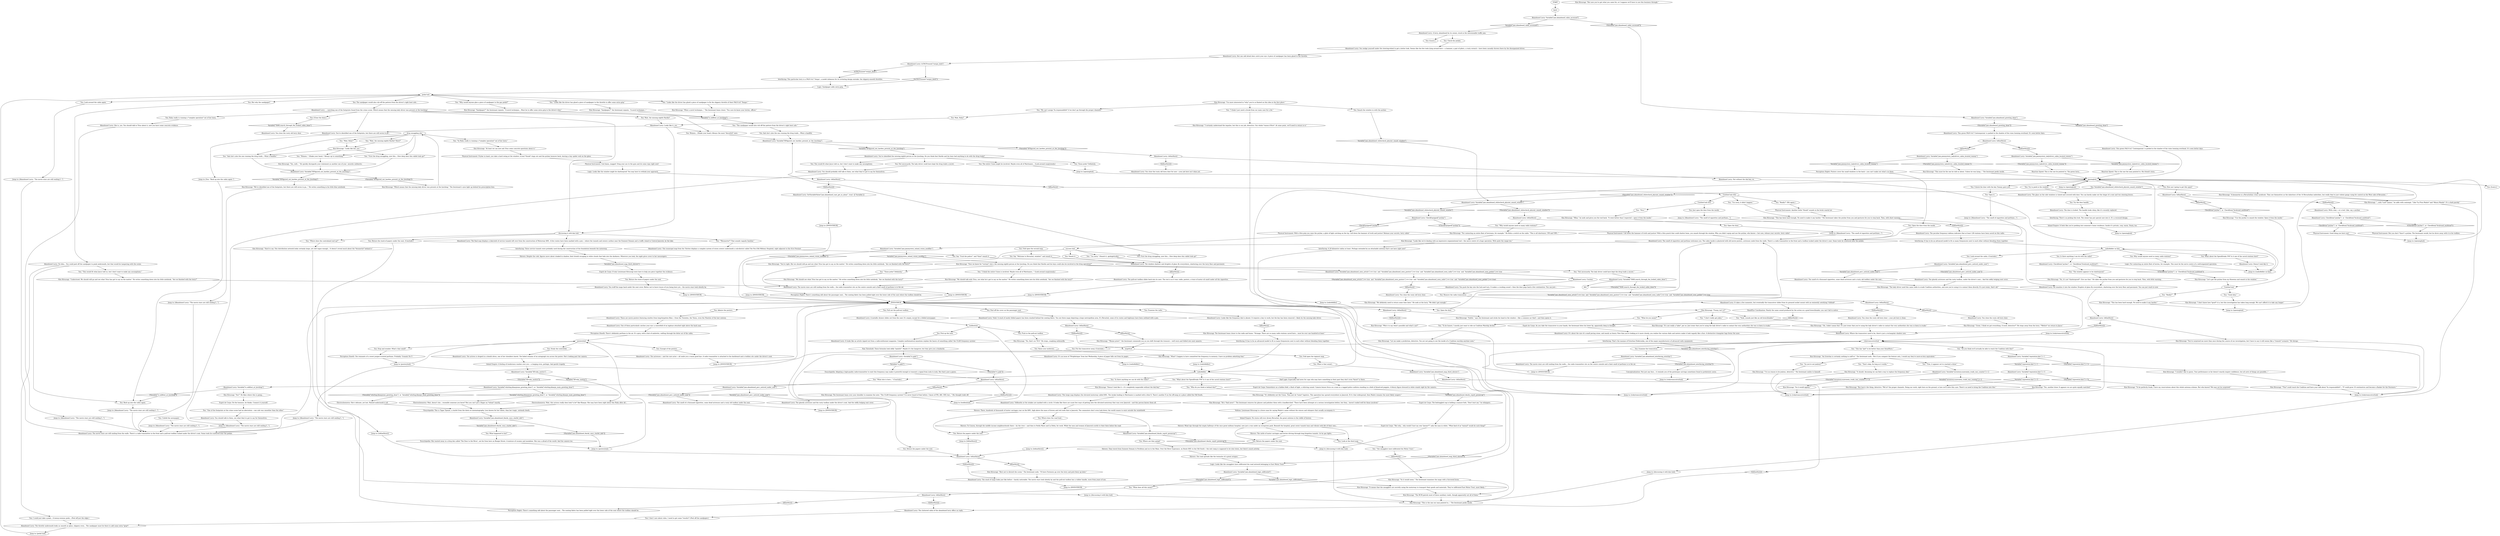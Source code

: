 # JAM / INSTIGATOR CABIN
# The Instigator is gone but you can still explore the cabin of her abandoned vehicle. This yields some MAJOR foreshadowing.
# ==================================================
digraph G {
	  0 [label="START"];
	  1 [label="input"];
	  2 [label="Esprit de Corps: Do the honours, he thinks. Connect it yourself."];
	  3 [label="Abandoned Lorry: The movie stars are still smiling from the walls... the radio transmitter sits on the centre console and a faint smell of perfume is in the air."];
	  4 [label="Kim Kitsuragi: \"No, it's not *shatterproof*. Give me that.\" He takes the prybar from you and gestures for you to step back. Then, with little warning..."];
	  5 [label="Abandoned Lorry: The ghostly actresses and the rusty toolbox under the driver's seat. And the oddly bulging seat cover."];
	  6 [label="Hand/Eye Coordination: Nearly the same sound produced by the action on a good breechloader, you can't fail to notice."];
	  7 [label="You: \"This has *got* to be better than your DynaWave.\""];
	  8 [label="You: Put the transceiver away. (Conclude.)"];
	  9 [label="Abandoned Lorry: Variable[\"reputation.kim\"] > 5"];
	  10 [label="Variable[\"reputation.kim\"] > 5", shape=diamond];
	  11 [label="!(Variable[\"reputation.kim\"] > 5)", shape=diamond];
	  12 [label="You: Return the papers under the seat."];
	  13 [label="You: Examine the radio."];
	  14 [label="Encyclopedia: She wasted away in a drug den called 'The Door to the River', not far from here on Boogie Street. A mixture of cocaine and morphine. She was a afraid of the world. And the camera too."];
	  15 [label="Abandoned Lorry: You wedge yourself under the steering-wheel to get a better look. Seems like the few tools lying around here -- a hammer, a pair of pliers, a rusty wrench -- have been casually thrown there by the disorganized driver."];
	  16 [label="Abandoned Lorry: These are movie posters featuring starlets from long-forgotten films -- from the Twenties, the Teens, even the Nineties of the last century."];
	  17 [label="You: Raise your eyebrows."];
	  18 [label="Kim Kitsuragi: \"What? I happen to have committed the frequency to memory. I have no problem admitting that.\""];
	  19 [label="Kim Kitsuragi: \"Sandpaper?\" the lieutenant repeats. \"A novel technique... Must be to offer some extra grip to the driver's foot.\""];
	  20 [label="You: \"Looks like the driver has glued a piece of sandpaper to the throttle to offer some extra grip.\""];
	  21 [label="Kim Kitsuragi: \"We definitely need to return some time later.\" He nods at the lorry. \"We didn't get enough.\""];
	  22 [label="Volition: Lieutenant Kitsuragi is a brave man for saying Madre's name without the winces and whispers that usually accompany it."];
	  23 [label="Kim Kitsuragi: \"...with *cool* names,\" he adds with contempt. \"Like *La Puta Madre* and *Ahura Mazda*. It's a dark parody.\""];
	  24 [label="Jump to: [discussing it with kim hub]"];
	  25 [label="Jump to: [INVESTIHUB]"];
	  26 [label="Abandoned Lorry: CheckItem(\"prybar\")  or  CheckItem(\"kvalsund_multitool\")"];
	  27 [label="CheckItem(\"prybar\")  or  CheckItem(\"kvalsund_multitool\")", shape=diamond];
	  28 [label="!(CheckItem(\"prybar\")  or  CheckItem(\"kvalsund_multitool\"))", shape=diamond];
	  29 [label="You: \"Fine, it appears we've reached a draw.\""];
	  30 [label="You: Wait, the missing eighth Hardie?"];
	  31 [label="You: Peel off the cover on the passenger seat."];
	  32 [label="Abandoned Lorry: She is, yes. You should talk to Titus about it, now you have some concrete evidence."];
	  33 [label="You: Unlock the door with the key Tommy gave you."];
	  34 [label="Kim Kitsuragi: \"Use the prybar to smash the window. Open it from the inside.\""];
	  35 [label="Abandoned Lorry: The actress is draped in a sheath dress, one of her shoulders bared. The faded remains of an autograph run across the poster. She's looking past the camera."];
	  36 [label="Abandoned Lorry: It looks like an article ripped out from a radio-enthusiast magazine. Complex mathematical equations explain the basics of something called 'the ULAN frequency system'."];
	  37 [label="Pain Threshold: These formulas look oddly *painful*. Maybe it's the hangover, but they give you a headache."];
	  38 [label="Kim Kitsuragi: The lieutenant leans over your shoulder to examine the note: \"The ULAN frequency system? I've never heard of that before. I know of FM, AM, UKV, but...\" His thought trails off."];
	  39 [label="Abandoned Lorry: Looks like the frequency dial is absent. It requires a key to work, but the key has been removed -- likely by the missing lady driver."];
	  40 [label="Kim Kitsuragi: \"Hard to say. This distribution network looks certainly large, yet still vague enough... It doesn't reveal much about the *besmertie* behind it.\""];
	  41 [label="Shivers: There, hundreds of thousands of motor carriages roar on the 8/81, high above the mass of brown and red roofs that is Jamrock. The commuters don't even look down; the world ceases to exist outside the windshield."];
	  42 [label="Abandoned Lorry: You should probably still talk to them, see what they've got to say for themselves."];
	  43 [label="You: \"Looks like the driver has glued a piece of sandpaper to fix the slippery throttle of their FALN A-Z 'Tempo'.\""];
	  44 [label="Jump to: [Abandoned Lorry: \"The movie stars are still smiling f...\"]"];
	  45 [label="You: The entire Union might be involved. Maybe even all of Martinaise... (Look around suspiciously.)"];
	  46 [label="Jump to: [Abandoned Lorry: \"The smell of cigarettes and perfume...\"]"];
	  47 [label="Abandoned Lorry: IsKimHere()"];
	  48 [label="IsKimHere()", shape=diamond];
	  49 [label="!(IsKimHere())", shape=diamond];
	  50 [label="Kim Kitsuragi: \"This has been hard enough. No need to make it any harder.\" The lieutenant takes the prybar from you and gestures for you to step back. Then, with short warning..."];
	  51 [label="Physical Instrument: Another futile *thunk* sounds in the brisk coastal air."];
	  52 [label="Kim Kitsuragi: \"Mhm,\" he nods and gives you the tool back. \"It went better than I expected -- open it from the inside.\""];
	  53 [label="Abandoned Lorry: The smell of a thousand cigarettes, some dead actresses and a rusty old toolbox under the seat..."];
	  54 [label="Abandoned Lorry: You close the rusty old lorry door."];
	  55 [label="Physical Instrument: Call down the hammer of truth and justice! With a firm punch that could shatter bone, you smash through the window. Why you didn't equip and use the prybar, who knows -- but now, release your secrets, lorry cabin!"];
	  56 [label="Jump to: [Abandoned Lorry: \"The movie stars are still smiling f...\"]"];
	  57 [label="Physical Instrument: With a firm grip you raise the prybar, a glint of light catching on the tip. Call down the hammer of truth and justice! Release your secrets, lorry cabin!"];
	  58 [label="Abandoned Lorry: A lorry, abandoned by its owner, stuck in the interminable traffic jam."];
	  59 [label="Logic: Looks like the window might be shatterproof. You may have to rethink your approach."];
	  60 [label="toolboxhub"];
	  61 [label="Kim Kitsuragi: \"Doesn't look like it -- it's completely inoperable without the dial key.\""];
	  62 [label="mapithub"];
	  63 [label="Abandoned Lorry: IsKimHere()"];
	  64 [label="IsKimHere()", shape=diamond];
	  65 [label="!(IsKimHere())", shape=diamond];
	  66 [label="You: \"First the drug smuggling, now this... How deep does this rabbit hole go?\""];
	  67 [label="Kim Kitsuragi: \"Yes, well...\" He quickly disregards your statement as another one of your  neurotic outbursts."];
	  68 [label="You: \"Those jerks? Definitely.\""];
	  69 [label="You: Open the door."];
	  70 [label="Reaction Speed: This is the one he pointed to. The green lorry..."];
	  71 [label="Abandoned Lorry: SetVariableValue(\"jam.abandoned_cant_get_in_alone\", true) --[[ Variable[ ]]"];
	  72 [label="You: \"I'm sorry, it didn't happen.\""];
	  73 [label="Abandoned Lorry: The smell of a thousand cigarettes, some dead actresses and a rusty old toolbox under the seat."];
	  74 [label="Kim Kitsuragi: \"To be perfectly frank, I have my reservations about this whole antenna scheme. But who knows? We may yet be surprised.\""];
	  75 [label="You: \"Not necessarily. The lady driver could have kept the drug trade a secret.\""];
	  76 [label="Jump to: [INVESTIHUB]"];
	  77 [label="You: How am I going to get this open?"];
	  78 [label="radiofiddler"];
	  79 [label="Shivers: Wind rips through the empty hallways of the once great military hospital, now just a ruin under an overgrown park. Beneath the hospital, great sewer tunnels hum and vibrate with life of their own..."];
	  80 [label="Shivers: Despite the cold, figures move about cloaked in shadow, their breath escaping in white clouds that fade into the darkness. Wherever you look, the night gives cover to her messengers."];
	  81 [label="Abandoned Lorry: Variable[\"jam.abandoned_whitecheck_physint_smash_window\"]"];
	  82 [label="Variable[\"jam.abandoned_whitecheck_physint_smash_window\"]", shape=diamond];
	  83 [label="!(Variable[\"jam.abandoned_whitecheck_physint_smash_window\"])", shape=diamond];
	  84 [label="Physical Instrument: God damn, maggot! Drag your ass to the gym and do some reps right now!"];
	  85 [label="You: But why the sandpaper?"];
	  86 [label="pedal hub"];
	  87 [label="Kim Kitsuragi: \"What a novel technique...\" The lieutenant leans closer. \"You sure do know your lorries, officer.\""];
	  88 [label="Jump to: [Abandoned Lorry: \"The movie stars are still smiling f...\"]"];
	  89 [label="Kim Kitsuragi: \"We should talk with Titus, see what he's got to say on the matter.\" He writes something down into his little notebook. \"Are we finished with the lorry?\""];
	  90 [label="You: Not necessarily. The lady driver could have kept the drug trade a secret."];
	  91 [label="You: This would fit what Joyce told us, but I don't want to make any assumptions."];
	  92 [label="Abandoned Lorry: The peculiar frequency tableau indicates that at least 128 stations have been saved on this radio."];
	  93 [label="You: Look around the cabin. (Conclude.)"];
	  94 [label="Abandoned Lorry: Variable[\"jam.jammystery_ladydriver_cabin_located_tommy\"]"];
	  95 [label="Variable[\"jam.jammystery_ladydriver_cabin_located_tommy\"]", shape=diamond];
	  96 [label="!(Variable[\"jam.jammystery_ladydriver_cabin_located_tommy\"])", shape=diamond];
	  97 [label="Abandoned Lorry: It takes a few moments, but eventually the transceiver slides from its greased socket mount with an eminently satisfying *chhhnk*."];
	  98 [label="Jump to: [rubytransceiverhub]"];
	  99 [label="Abandoned Lorry: Where the transceiver used to be, there's just a rectangular shadow now."];
	  100 [label="Interfacing: That's the marque of Esterhaz Elektronika, one of the major manufacturers of advanced radio equipment."];
	  101 [label="Abandoned Lorry: You close the rusty old lorry door."];
	  102 [label="Jump to: [openinghub]"];
	  103 [label="Abandoned Lorry: The glass on the side windows is tinted and covered with dust. You can barely make out the shape of a seat and two steering levers."];
	  104 [label="Abandoned Lorry: The smell of cigarettes and perfume welcomes you. The cabin inside is plastered with old movie posters, actresses smile from the walls. There's a radio transmitter in the front and a toolbox tucked under the driver's seat. Some tools lie scattered near the pedals."];
	  105 [label="Perception (Smell): The remnants of a sweet juniper-scented perfume. Probably 'Granate No 5'."];
	  106 [label="Jump to: [INVESTIHUB]"];
	  107 [label="Abandoned Lorry: Variable[\"XP.ruby_motive\"]"];
	  108 [label="Variable[\"XP.ruby_motive\"]", shape=diamond];
	  109 [label="!(Variable[\"XP.ruby_motive\"])", shape=diamond];
	  110 [label="Kim Kitsuragi: \"This has been hard enough. No need to make it any harder.\""];
	  111 [label="success hub"];
	  112 [label="You: \"One of the footprints at the crime scene had an aberration -- one sole was smoother than the other.\""];
	  113 [label="Kim Kitsuragi: \"Understood. We should still go and see what Titus has got to say on the matter.\" He writes something down into his little notebook. \"Are we finished with the lorry?\""];
	  114 [label="Kim Kitsuragi: \"We should see what Titus has got to say on the matter.\" He writes something down into his little notebook. \"Are we finished with the lorry?\""];
	  115 [label="Kim Kitsuragi: \"Great, I think we got everything. A word, detective?\" He steps away from the lorry. \"*Before* we return to Joyce.\""];
	  116 [label="Jump to: [radiofiddler]"];
	  117 [label="You: What about the Speedfreaks FM? Is it one of the saved stations here?"];
	  118 [label="You: \"Where does the contraband end up?\""];
	  119 [label="Jump to: [discussing it with kim hub]"];
	  120 [label="Abandoned Lorry: Variable[\"jam.abandoned_greeting_done\"]"];
	  121 [label="Variable[\"jam.abandoned_greeting_done\"]", shape=diamond];
	  122 [label="!(Variable[\"jam.abandoned_greeting_done\"])", shape=diamond];
	  123 [label="Abandoned Lorry: This green FALN A-Z 'Contemporain' is parked in the shadow of the ruins looming overhead. It's seen better days."];
	  124 [label="Kim Kitsuragi: \"Let's get the prybar from my Kineema and smash in the window.\""];
	  125 [label="You: Just open the door from the inside."];
	  126 [label="Abandoned Lorry: Variable[\"reputation.kim\"] > 1"];
	  127 [label="Variable[\"reputation.kim\"] > 1", shape=diamond];
	  128 [label="!(Variable[\"reputation.kim\"] > 1)", shape=diamond];
	  129 [label="Kim Kitsuragi: \"I'm more interested in *why* you're so fixated on this idea in the first place.\""];
	  130 [label="Kim Kitsuragi: \"But now you've got what you came for, so I suppose we'll have to see this business through.\""];
	  131 [label="Abandoned Lorry: You close the rusty old lorry door for now -- your job here isn't done yet."];
	  132 [label="Jump to: [posteryhub]"];
	  133 [label="Abandoned Lorry: But one odd detail does catch your eye: A piece of sandpaper has been glued to the throttle."];
	  134 [label="You: Look around the cabin again."];
	  135 [label="You: Women... (Shake your head.) Always the most *deceitful* ones."];
	  136 [label="You: \"I think the entire Union is involved. Maybe even all of Martinaise...\" (Look around suspiciously.)"];
	  137 [label="You: Why would anyone need so many radio stations?"];
	  138 [label="Abandoned Lorry: The door is locked. The handle looks shiny, like it's recently replaced."];
	  139 [label="Untitled hub"];
	  140 [label="Physical Instrument: But you don't *have* a prybar. The lieutenant would, but he drove away with it in his toolbox."];
	  141 [label="You: \"Really?\" (Hit again.)"];
	  142 [label="Jump to: [INVESTIHUB]"];
	  143 [label="You: \"I don't really get jokes.\""];
	  144 [label="You: \"That's okay. As long as it works.\""];
	  145 [label="Abandoned Lorry: Looks like it, yes."];
	  146 [label="You: \"Wait, Ruby?\""];
	  147 [label="You: [Leave.]"];
	  148 [label="You: [Leave.]"];
	  149 [label="Jump to: [Abandoned Lorry: \"The movie stars are still smiling f...\"]"];
	  150 [label="Abandoned Lorry: IsKimHere()"];
	  151 [label="IsKimHere()", shape=diamond];
	  152 [label="!(IsKimHere())", shape=diamond];
	  153 [label="You: \"Why would anyone glue a piece of sandpaper to the gas pedal?\""];
	  154 [label="You: \"And she's also the one running the drug trade... What a handful.\""];
	  155 [label="Abandoned Lorry: Variable[\"XP.figured_out_hardies_present_at_the_lynching\"]"];
	  156 [label="Variable[\"XP.figured_out_hardies_present_at_the_lynching\"]", shape=diamond];
	  157 [label="!(Variable[\"XP.figured_out_hardies_present_at_the_lynching\"])", shape=diamond];
	  158 [label="You: Those jerks? Definitely."];
	  159 [label="Interfacing: It has to be an advanced model to fit so many frequencies next to each other without blending them together."];
	  160 [label="Jump to: [discussing it with kim hub]"];
	  161 [label="You: \"Good idea.\""];
	  162 [label="Physical Instrument: Good thing you have one!"];
	  163 [label="Abandoned Lorry: He smashes it into the window. Droplets of glass fly everywhere, shattering over the lorry floor and pavement. You can just reach in now."];
	  164 [label="Jump to: [INVESTIHUB]"];
	  165 [label="You: \"What do you mean?\""];
	  166 [label="Kim Kitsuragi: \"*You* could reach the Coalition and have your talk about *la responsabilité*... *I* could grow 10 centimetres and become a flanker for the Stormers.\""];
	  167 [label="Kim Kitsuragi: \"I certainly understand the impulse, but this is our job, detective. Our whole *raison d'être*. At some point, we'll need to return to it.\""];
	  168 [label="Abandoned Lorry: Variable[\"inventory.suzerainty_trade_war_counter\"] > 2"];
	  169 [label="Variable[\"inventory.suzerainty_trade_war_counter\"] > 2", shape=diamond];
	  170 [label="!(Variable[\"inventory.suzerainty_trade_war_counter\"] > 2)", shape=diamond];
	  171 [label="Jump to: [IsKimHere()]"];
	  172 [label="You: Admire the posters."];
	  173 [label="Perception (Smell): There's definitely perfume in the air. It's spicy, with a hint of ambrette, wafting through the bitter air of the cabin."];
	  174 [label="You: Smash it."];
	  175 [label="Abandoned Lorry: The movie stars are still smiling from the walls. There's a radio transmitter in the front and a pull-out toolbox tucked under the driver's seat. Some tools lie scattered near the pedals."];
	  176 [label="posteryhub"];
	  177 [label="You: Look at the third map."];
	  178 [label="You: Return the papers under the seat."];
	  179 [label="You: Where does the road lead..."];
	  180 [label="Shivers: They travel from Eminent Domain to Perdition and on to the Main. Over the River Esperance, on Route 8/81 to the Old South -- the exit ramp is supposed to be shut down, but there's much activity."];
	  181 [label="Kim Kitsuragi: \"Looks like we're dealing with an impressive organizational tool -- the nerve centre of a huge operation. With quite the range too.\""];
	  182 [label="Abandoned Lorry: Doesn't look like it."];
	  183 [label="Abandoned Lorry: IsKimHere()"];
	  184 [label="IsKimHere()", shape=diamond];
	  185 [label="!(IsKimHere())", shape=diamond];
	  186 [label="Abandoned Lorry: IsKimHere()"];
	  187 [label="IsKimHere()", shape=diamond];
	  188 [label="!(IsKimHere())", shape=diamond];
	  189 [label="Jump to: [rubytransceiverhub]"];
	  190 [label="Kim Kitsuragi: \"Let me make a prediction, detective. You are not going to see the inside of a Coalition warship anytime soon.\""];
	  191 [label="You: \"So you're not jealous?\""];
	  192 [label="Conceptualization: Not just any face... it reminds you of the grotesque carvings sometimes found in prehistoric caves."];
	  193 [label="openinghub"];
	  194 [label="Abandoned Lorry: IsKimHere()"];
	  195 [label="IsKimHere()", shape=diamond];
	  196 [label="!(IsKimHere())", shape=diamond];
	  197 [label="Abandoned Lorry: With a key -- or a tool. Like, say, a prybar."];
	  198 [label="Perception (Sight): There's something odd about the passenger seat... The seating fabric has been pulled tight over the lower side of the seat where the toolbox should be."];
	  199 [label="Abandoned Lorry: IsKimHere()"];
	  200 [label="IsKimHere()", shape=diamond];
	  201 [label="!(IsKimHere())", shape=diamond];
	  202 [label="You: \"I'm sorry.\" (Smash it, apologetically.)"];
	  203 [label="Kim Kitsuragi: \"So it would seem.\" The lieutenant examines the maps with a furrowed brow."];
	  204 [label="You: \"*Besmertie*? That sounds vaguely familiar.\""];
	  205 [label="Shivers: The road spreads like the tentacles of a great octopus."];
	  206 [label="Jump to: [You: \"Back up into the cabin again.\"]"];
	  207 [label="Abandoned Lorry: You close the rusty old lorry door."];
	  208 [label="You: Return the stack of papers under the seat."];
	  209 [label="Jump to: [Abandoned Lorry: \"The smell of cigarettes and perfume...\"]"];
	  210 [label="Reaction Speed: This is the one the man pointed to. His friend's lorry."];
	  211 [label="Abandoned Lorry: The actresses -- and the rare actor -- all smile you a warm good bye. A radio transmitter is attached to the dashboard and a toolbox sits under the driver's seat."];
	  212 [label="Abandoned Lorry: The ghostly actresses and the rusty toolbox, under the driver's seat... And the oddly bulging seat cover."];
	  213 [label="Kim Kitsuragi: \"Oh, I didn't mean that. It's just ironic that you're using the lady driver's radio to contact the very authorities she was so keen to evade.\""];
	  214 [label="Kim Kitsuragi: \"An Esterhaz is certainly nothing to sniff at.\" The lieutenant nods. \"But if you compare the feature sets, I would say they're more-or-less equivalent.\""];
	  215 [label="You: \"So Ruby really is running a *complex operation* out of her lorry.\""];
	  216 [label="You: Pull out the pull-out toolbox."];
	  217 [label="Abandoned Lorry: Variable[\"jam.abandoned_cabin_accessed\"]"];
	  218 [label="Variable[\"jam.abandoned_cabin_accessed\"]", shape=diamond];
	  219 [label="!(Variable[\"jam.abandoned_cabin_accessed\"])", shape=diamond];
	  220 [label="Abandoned Lorry: Voila! A stack of neatly folded papers has been stashed behind the seating fabric. You see three maps depicting a large metropolitan area. It's Revachol, some of its routes and highways have been outlined with a pen."];
	  221 [label="Encyclopedia: This is Tippe Tijonne, a starlet from the dawn of cinematography. Less known for her talent, than her tragic, untimely death."];
	  222 [label="Electrochemistry: She's delicate, yet lost. Ruined underneath it all."];
	  223 [label="Abandoned Lorry: Variable[\"jam.abandoned_blackc_ency_starlet_info\"]"];
	  224 [label="Variable[\"jam.abandoned_blackc_ency_starlet_info\"]", shape=diamond];
	  225 [label="!(Variable[\"jam.abandoned_blackc_ency_starlet_info\"])", shape=diamond];
	  226 [label="You: Push in the pull-out toolbox."];
	  227 [label="Kim Kitsuragi: \"Best not to disturb the scene.\" The lieutenant nods. \"I'll have Forensics go over the lorry and pick these up later.\""];
	  228 [label="Electrochemistry: Wait, this actress really does look *a lot* like Klaasje. She may have been right about this Ruby after all..."];
	  229 [label="Abandoned Lorry: One of them particularly catches your eye: a centrefold of an ingénue attached right above the back seat."];
	  230 [label="Jump to: [pedal hub]"];
	  231 [label="Abandoned Lorry: IsKimHere()"];
	  232 [label="IsKimHere()", shape=diamond];
	  233 [label="!(IsKimHere())", shape=diamond];
	  234 [label="radiofiddler no kim"];
	  235 [label="You: \"Really?\""];
	  236 [label="Esprit de Corps: As you take the transceiver in your hands, the lieutenant bites his lower lip, apparently deep in thought."];
	  237 [label="You: Examine the transceiver."];
	  238 [label="Kim Kitsuragi: \"Yes, another draw. It appears we are quite equally matched.\""];
	  239 [label="You: Try to peek in the window."];
	  240 [label="Abandoned Lorry: A metallic drawer slides out from the seat: It's empty, except for a folded newspaper."];
	  241 [label="Abandoned Lorry: Variable[\"tc.pale\"]"];
	  242 [label="Variable[\"tc.pale\"]", shape=diamond];
	  243 [label="!(Variable[\"tc.pale\"])", shape=diamond];
	  244 [label="You: Fold open the topmost map."];
	  245 [label="Esprit de Corps: \"But why... why would I hurt my own *peone*?\" asks the man in white. \"What kind of an *animal* would do such thing?\""];
	  246 [label="Abandoned Lorry: Tollbooths at the intakes are marked with a circle. It looks like there are scant few ways of getting onto the elevated motorway that runs over Jamrock -- and this person knows them all."];
	  247 [label="Abandoned Lorry: Variable[\"whirling.klaasjeone_greeting_done\"]  or  Variable[\"whirling.klaasje_main_greeting_done\"]"];
	  248 [label="Variable[\"whirling.klaasjeone_greeting_done\"]  or  Variable[\"whirling.klaasje_main_greeting_done\"]", shape=diamond];
	  249 [label="!(Variable[\"whirling.klaasjeone_greeting_done\"]  or  Variable[\"whirling.klaasje_main_greeting_done\"])", shape=diamond];
	  250 [label="You: \"The sandpaper would also rub off the pattern from the driver's right boot sole.\""];
	  251 [label="You: Back up into the cabin again."];
	  252 [label="drug smuggling also"];
	  253 [label="Abandoned Lorry: Variable[\"XP.figured_out_hardies_present_at_the_lynching\"]"];
	  254 [label="Variable[\"XP.figured_out_hardies_present_at_the_lynching\"]", shape=diamond];
	  255 [label="!(Variable[\"XP.figured_out_hardies_present_at_the_lynching\"])", shape=diamond];
	  256 [label="Abandoned Lorry: Variable[\"jam.abandoned_logic_infiltrated\"]"];
	  257 [label="Variable[\"jam.abandoned_logic_infiltrated\"]", shape=diamond];
	  258 [label="!(Variable[\"jam.abandoned_logic_infiltrated\"])", shape=diamond];
	  259 [label="Jump to: [Abandoned Lorry: \"The smell of cigarettes and perfume...\"]"];
	  260 [label="Jump to: [INVESTIHUB]"];
	  261 [label="Abandoned Lorry: You stuff the maps back under the seat cover. Better not to leave traces of you being here yet... the movie stars look silently by."];
	  262 [label="You: \"Yeah, sounds just like an old breechloader.\""];
	  263 [label="Jump to: [rubytransceiverhub]"];
	  264 [label="Kim Kitsuragi: \"I've no reason to be jealous, detective.\" The lieutenant smiles to himself."];
	  265 [label="Jump to: [IsKimHere()]"];
	  266 [label="You: Return the papers under the seat."];
	  267 [label="Jump to: [Abandoned Lorry: \"The movie stars are still smiling f...\"]"];
	  268 [label="Jump to: [openinghub]"];
	  269 [label="Inland Empire: A feeling of tenderness washes over you -- a longing even, perhaps. And gentle tragedy."];
	  270 [label="Jump to: [posteryhub]"];
	  271 [label="Jump to: [toolboxhub]"];
	  272 [label="Shivers: To Couron, through the middle income neighbourhoods there -- by the river -- and then to Stella Maris and La Delta, for work. While the men and women of Jamrock scuttle to their fates below the road."];
	  273 [label="You: \"What does all this mean?\""];
	  274 [label="Kim Kitsuragi: \"It's definitely not the Union. They just do *some* logistics. This operation has spread everywhere in Jamrock. If it's that widespread, then Madre remains the most likely suspect.\""];
	  275 [label="Logic: Sandpaper adds extra grip."];
	  276 [label="Abandoned Lorry: ... matching one of the footprints found from the crime scene. Which means that the missing lady driver was present at the lynching!"];
	  277 [label="You: \"Women..\" (Shake your head.) \"Always up to something.\""];
	  278 [label="Kim Kitsuragi: \"For contacting an entire fleet of lorrymen, for example.\" He flicks a switch on the radio. \"This is all shortwave, UW and UKV...\""];
	  279 [label="Jump to: [radiofiddler no kim]"];
	  280 [label="Abandoned Lorry: Variable[\"jam.jammystery_ladydriver_cabin_located_tommy\"]"];
	  281 [label="Variable[\"jam.jammystery_ladydriver_cabin_located_tommy\"]", shape=diamond];
	  282 [label="!(Variable[\"jam.jammystery_ladydriver_cabin_located_tommy\"])", shape=diamond];
	  283 [label="Kim Kitsuragi: \"I don't know how *good* it is, but this investigation has taken long enough. We can't afford it to take any longer.\""];
	  284 [label="Jump to: [INVESTIHUB]"];
	  285 [label="Abandoned Lorry: Variable[\"jam.abandoned_perc_noticed_under_seat\"]"];
	  286 [label="Variable[\"jam.abandoned_perc_noticed_under_seat\"]", shape=diamond];
	  287 [label="!(Variable[\"jam.abandoned_perc_noticed_under_seat\"])", shape=diamond];
	  288 [label="Kim Kitsuragi: \"So it would appear.\""];
	  289 [label="You: \"Wait, the missing eighth Hardie? Here?\""];
	  290 [label="You: Return the stack of papers under the seat. (Conclude.)"];
	  291 [label="You: Ruby really is running a *complex operation* out of her lorry."];
	  292 [label="You: Study the centrefold."];
	  293 [label="You: What happened to her?"];
	  294 [label="You: Stop and wonder: What's that smell?"];
	  295 [label="Abandoned Lorry: IsTHCPresent(\"torque_dork\")"];
	  296 [label="IsTHCPresent(\"torque_dork\")", shape=diamond];
	  297 [label="!(IsTHCPresent(\"torque_dork\"))", shape=diamond];
	  298 [label="Interfacing: This particular lorry is a FALN A-Z 'Tempo', a model infamous for its irritating design mistake: the slippery-smooth throttles."];
	  299 [label="Encyclopedia: Adapting a high-quality radio-transmitter to emit this frequency may make it powerful enough to transmit a signal from isola to isola. But that's just a guess."];
	  300 [label="You: \"What about the Speedfreaks FM? Is it one of the saved stations here?\""];
	  301 [label="You: \"Is there anything we can do with the radio?\""];
	  302 [label="You: \"What else is here...\" (Conclude.)"];
	  303 [label="Jump to: [radiofiddler]"];
	  304 [label="Esprit de Corps: Somewhere on a hidden field, a flash of light, a whirring sound. Camera lenses focus on a man in a ragged police uniform standing in a field of blood-red poppies. A blurry figure dressed in white stands right by the camera..."];
	  305 [label="Esprit de Corps: The bedraggled cop is holding a manure fork. \"Don't hurt me,\" he whimpers."];
	  306 [label="Interfacing: These service tunnels were probably used during the construction of the foundation beneath the motorway."];
	  307 [label="Interfacing: A 20 kilometre radius at least. Perhaps extended by an attachable antenna that's not here right now?"];
	  308 [label="Kim Kitsuragi: \"This must be the one he told us about. Unless he was lying...\" The lieutenant peeks inside."];
	  309 [label="Kim Kitsuragi: \"*Bonne prise*,\" the lieutenant commends you as you shift through the treasure -- well worn and folded into neat squares."];
	  310 [label="rubytransceiverhub"];
	  311 [label="You: \"We can't assign *la responsabilité* if we don't go through the proper channels.\""];
	  312 [label="You: \"I think I just need a break from our main case for a bit.\""];
	  313 [label="Jump to: [IsKimHere()]"];
	  314 [label="Abandoned Lorry: The window shatters and droplets of glass fly everywhere, shattering over the lorry floor and pavement."];
	  315 [label="You: Enough of the posters."];
	  316 [label="Kim Kitsuragi: The lieutenant leans closer to the radio and hums: \"Strange. There are so many radio stations saved here... must be over one hundred at least.\""];
	  317 [label="Abandoned Lorry: The cluttered cabin of the abandoned lorry offers no reply."];
	  318 [label="Abandoned Lorry: Variable[\"jam.jammystery_inland_vision_modifier\"]"];
	  319 [label="Variable[\"jam.jammystery_inland_vision_modifier\"]", shape=diamond];
	  320 [label="!(Variable[\"jam.jammystery_inland_vision_modifier\"])", shape=diamond];
	  321 [label="Abandoned Lorry: The throttle underneath looks as smooth as glass, slippery even... The sandpaper must be there to add some extra *grip*!"];
	  322 [label="Abandoned Lorry: You've identified the missing eighth person at the lynching. Do you think that Hardie and his boys had anything to do with the drug trade?"];
	  323 [label="Interfacing: It has to be an advanced model to fit so many frequencies next to each other without blending them together."];
	  324 [label="You: Is there anything I can do with the radio?"];
	  325 [label="Logic: Looks like the smugglers have infiltrated the road network belonging to East Motor Tract."];
	  326 [label="Untitled hub (02)"];
	  327 [label="You: \"Nice.\""];
	  328 [label="Abandoned Lorry: Variable[\"jam.abandoned_perc_noticed_under_seat\"]"];
	  329 [label="Variable[\"jam.abandoned_perc_noticed_under_seat\"]", shape=diamond];
	  330 [label="!(Variable[\"jam.abandoned_perc_noticed_under_seat\"])", shape=diamond];
	  331 [label="Kim Kitsuragi: \"It's not really a *joke*, per se. Just ironic that you're using the lady driver's radio to contact the very authorities she was so keen to evade.\""];
	  332 [label="Kim Kitsuragi: \"I wouldn't like to guess. Your performance so far doesn't exactly inspire confidence, but all sorts of things are possible...\""];
	  333 [label="Jump to: [rubytransceiverhub]"];
	  334 [label="Abandoned Lorry: You close the rusty old lorry door -- your job here is done."];
	  335 [label="Kim Kitsuragi: \"At least we can now ask Titus some concrete questions about it.\""];
	  336 [label="Kim Kitsuragi: \"He's *bad news*.\" The lieutenant removes his glasses and polishes them with a handkerchief. \"There have been attempts at a serious investigation before, but they... haven't ended well for those involved.\""];
	  337 [label="Kim Kitsuragi: \"The RCM patrols most of these auxiliary roads, though apparently not all of them.\""];
	  338 [label="Electrochemistry: Wait, doesn't she... resemble someone you know? But you can't put a finger on *whom* exactly."];
	  339 [label="Abandoned Lorry: No idea... You could peel off the sandpaper to peak underneath, but that would be tampering with the scene."];
	  340 [label="Kim Kitsuragi: \"Sandpaper?\" the lieutenant repeats. \"A novel technique...\""];
	  341 [label="You: The sandpaper would also rub off the pattern from the driver's right boot sole..."];
	  342 [label="Jump to: [Abandoned Lorry: \"The movie stars are still smiling f...\"]"];
	  343 [label="Abandoned Lorry: This green FALN A-Z 'Contemporain' is parked in the shadow of the ruins looming overhead. It's seen better days."];
	  344 [label="Interfacing: There's no picking this lock. The owner has put special care into it. It's a recessed design."];
	  345 [label="Jump to: [openinghub]"];
	  346 [label="Abandoned Lorry: The stack of maps looks just like before -- barely noticeable. The movie stars look silently by and the pull-out toolbox has a rubber handle, worn from years of use."];
	  347 [label="You: \"Do you think we'll actually be able to reach the Coalition with this?\""];
	  348 [label="Kim Kitsuragi: \"It should. Assuming we can find a way to replace the frequency dial.\""];
	  349 [label="Jump to: [INVESTIHUB]"];
	  350 [label="Jump to: [rubytransceiverhub]"];
	  351 [label="Kim Kitsuragi: \"Looks like her, yes.\""];
	  352 [label="INVESTIHUB"];
	  353 [label="Abandoned Lorry: CheckEquipped(\"prybar\")"];
	  354 [label="CheckEquipped(\"prybar\")", shape=diamond];
	  355 [label="!(CheckEquipped(\"prybar\"))", shape=diamond];
	  356 [label="Abandoned Lorry: It's an issue of 'Périphérique' from last Wednesday. A piece of paper falls out from its pages."];
	  357 [label="Jump to: [Abandoned Lorry: \"The movie stars are still smiling f...\"]"];
	  358 [label="You: Fold open the second map."];
	  359 [label="Abandoned Lorry: Variable[\"jam.abandoned_blackc_esprit_peonecop\"]"];
	  360 [label="Variable[\"jam.abandoned_blackc_esprit_peonecop\"]", shape=diamond];
	  361 [label="!(Variable[\"jam.abandoned_blackc_esprit_peonecop\"])", shape=diamond];
	  362 [label="You: Where are they going?"];
	  363 [label="Esprit de Corps: If only Lieutenant Kitsuragi were here to help you piece together the evidence."];
	  364 [label="You: I don't care about rules, I need to get some *results*! (Peel off the sandpaper.)"];
	  365 [label="You: I could just take a peak... A teensy-weensy peek... (Peel off just the edge.)"];
	  366 [label="You: \"This would fit what Joyce told us, but I don't want to make any assumptions.\""];
	  367 [label="Abandoned Lorry: Variable[\"jam.abandoned_seen_article\"] == true  and  Variable[\"jam.abandoned_seen_posters\"] == true  and  Variable[\"jam.abandoned_seen_radio\"] == true  and  Variable[\"jam.abandoned_seen_pedals\"] == true"];
	  368 [label="Variable[\"jam.abandoned_seen_article\"] == true  and  Variable[\"jam.abandoned_seen_posters\"] == true  and  Variable[\"jam.abandoned_seen_radio\"] == true  and  Variable[\"jam.abandoned_seen_pedals\"] == true", shape=diamond];
	  369 [label="!(Variable[\"jam.abandoned_seen_article\"] == true  and  Variable[\"jam.abandoned_seen_posters\"] == true  and  Variable[\"jam.abandoned_seen_radio\"] == true  and  Variable[\"jam.abandoned_seen_pedals\"] == true)", shape=diamond];
	  370 [label="Abandoned Lorry: Unclear."];
	  371 [label="Logic: For contacting an entire fleet of lorries, for example. This must be the nerve centre of a well-organized operation."];
	  372 [label="Abandoned Lorry: You push the key into the lock and turn. It makes a cracking sound -- then the door pops back a few centimetres. You can just..."];
	  373 [label="You: Open it."];
	  374 [label="You: Remove the radio transceiver."];
	  375 [label="Kim Kitsuragi: \"Funny, isn't it?\""];
	  376 [label="Abandoned Lorry: It's about the size of a small paving stone, and nearly as heavy. Now that you're looking at it more closely, you realise the various dials and meters make it look vaguely like a face. A distinctive triangular logo forms the nose."];
	  377 [label="Abandoned Lorry: Variable[\"jam.abandoned_interfacing_esterhaz\"]"];
	  378 [label="Variable[\"jam.abandoned_interfacing_esterhaz\"]", shape=diamond];
	  379 [label="!(Variable[\"jam.abandoned_interfacing_esterhaz\"])", shape=diamond];
	  380 [label="Abandoned Lorry: The movie stars are still smiling from the walls... the radio transmitter sits on the centre console and a faint smell of perfume is in the air."];
	  381 [label="Physical Instrument: Prybar in hand, you take a hard swing at the window. A loud *thunk* rings out and the prybar bounces back, leaving a tiny spider web on the glass."];
	  382 [label="Abandoned Lorry: IsKimHere()"];
	  383 [label="IsKimHere()", shape=diamond];
	  384 [label="!(IsKimHere())", shape=diamond];
	  385 [label="You: \"Why would anyone need so many radio stations?\""];
	  386 [label="Half Light: Especially bad news for cops who may have something in their past they don't even *know* is there."];
	  387 [label="Inland Empire: No storm will ever drown Revachol, the great solution to the riddle of history."];
	  388 [label="You: Say \"Fuck the police!\" and *then* smash it."];
	  389 [label="You: First the drug smuggling, now this... How deep does this rabbit hole go?"];
	  390 [label="Abandoned Lorry: You've identified one of the footprints, but there are still seven to go..."];
	  391 [label="Abandoned Lorry: IsKimHere()"];
	  392 [label="IsKimHere()", shape=diamond];
	  393 [label="!(IsKimHere())", shape=diamond];
	  394 [label="Abandoned Lorry: Not without the dial key, no."];
	  395 [label="Abandoned Lorry: CheckItem(\"prybar\")  or  CheckItem(\"kvalsund_multitool\")"];
	  396 [label="CheckItem(\"prybar\")  or  CheckItem(\"kvalsund_multitool\")", shape=diamond];
	  397 [label="!(CheckItem(\"prybar\")  or  CheckItem(\"kvalsund_multitool\"))", shape=diamond];
	  398 [label="You: \"The window appears to be shatterproof.\""];
	  399 [label="Untitled hub (03)"];
	  400 [label="Abandoned Lorry: IsKimHere()"];
	  401 [label="IsKimHere()", shape=diamond];
	  402 [label="!(IsKimHere())", shape=diamond];
	  403 [label="Kim Kitsuragi: \"You've surprised me more than once during the course of our investigation, but I have to say it still seems like a *remote* scenario.\" He shrugs."];
	  404 [label="Kim Kitsuragi: \"But here's the thing, detective. *We're* the proper channels. Doing our work, right here on the ground, is how we'll solve this case. There's no need to bring the Coalition into this.\""];
	  405 [label="You: Wait, Ruby?"];
	  406 [label="You: [Close the door.]"];
	  407 [label="You: Open the door."];
	  408 [label="You: Check the pedals."];
	  409 [label="Abandoned Lorry: IsKimHere()"];
	  410 [label="IsKimHere()", shape=diamond];
	  411 [label="!(IsKimHere())", shape=diamond];
	  412 [label="Kim Kitsuragi: \"Subtle,\" says the lieutenant and sticks his hand in the window -- like a common car thief -- and then opens it."];
	  413 [label="Abandoned Lorry: The pull-out toolbox slides back into its nest. The rest is as it was: radio, posters, a trace of motor oil smell under all the cigarettes."];
	  414 [label="Kim Kitsuragi: \"No, that's on 78.9.\" He stops, coughing awkwardly."];
	  415 [label="You: \"Who do you think is behind this?\""];
	  416 [label="Abandoned Lorry: The final map displays a labyrinth of service tunnels left over from the construction of Motorway 8/81. A few routes have been marked with a pen -- where the tunnels and sewers surface near the Eminent Domain and a traffic island in Central Jamrock, by the lake."];
	  417 [label="You: \"The smugglers have infiltrated the Motor Tract.\""];
	  418 [label="Kim Kitsuragi: \"It means that the smugglers are secretly using the motorway to transport their goods and materials. They've infiltrated East Motor Tract, most likely...\""];
	  419 [label="Perception (Sight): There's something odd about the passenger seat... The seating fabric has been pulled tight over the lower side of the seat where the toolbox should be."];
	  420 [label="Kim Kitsuragi: \"Now we know for *certain* who's the missing eighth person at the lynching. Do you think that Hardie and his boys could also be involved in the drug operation?\""];
	  421 [label="Kim Kitsuragi: \"We've identified one of the footprints, but there are still seven to go...\" He writes something in his little blue notebook."];
	  422 [label="Kim Kitsuragi: \"Which means that the missing lady driver was present at the lynching.\" The lieutenant's eyes light up behind his prescription lens."];
	  423 [label="Abandoned Lorry: You should talk to them, see what they've got to say for themselves."];
	  424 [label="Jump to: [openinghub]"];
	  425 [label="Inland Empire: It feels like you're peeking into someone's home residence. Inside it's private, cozy, warm. Dusty, too."];
	  426 [label="You: Open the door from the inside."];
	  427 [label="Kim Kitsuragi: \"Who's to say what's possible and what's not?\""];
	  428 [label="You: Unfold the newspaper."];
	  429 [label="You: Pick up the note."];
	  430 [label="Jump to: [radiofiddler]"];
	  431 [label="Abandoned Lorry: This large map displays the elevated motorway called 8/81. The intake leading to Martinaise is marked with a blue X. There's another X on the off-ramp at a place called the Old South."];
	  432 [label="You: What is that sound..."];
	  433 [label="Shivers: The rattle of motor carriages and lorries driving through long forgotten tunnels. Lit by gas lights."];
	  434 [label="Abandoned Lorry: Variable[\"jam.abandoned_map_third_shivers\"]"];
	  435 [label="Variable[\"jam.abandoned_map_third_shivers\"]", shape=diamond];
	  436 [label="!(Variable[\"jam.abandoned_map_third_shivers\"])", shape=diamond];
	  437 [label="Abandoned Lorry: IsKimHere()"];
	  438 [label="IsKimHere()", shape=diamond];
	  439 [label="!(IsKimHere())", shape=diamond];
	  440 [label="Abandoned Lorry: Variable[\"tc.oddfoot_at_lynching\"]"];
	  441 [label="Variable[\"tc.oddfoot_at_lynching\"]", shape=diamond];
	  442 [label="!(Variable[\"tc.oddfoot_at_lynching\"])", shape=diamond];
	  443 [label="Kim Kitsuragi: \"Yes?\" He likes where this is going..."];
	  444 [label="You: And she's also the one running the drug trade... What a handful."];
	  445 [label="discussing it with kim hub"];
	  446 [label="Kim Kitsuragi: \"This is the one our man pointed to...\" The lieutenant peeks inside."];
	  447 [label="Perception (Sight): Posters cover the small windows in the back -- you can't make out what's on them."];
	  448 [label="You: Try the door handle."];
	  449 [label="Jump to: [openinghub]"];
	  450 [label="Jump to: [INVESTIHUB]"];
	  451 [label="Kim Kitsuragi: \"The lady driver used this same radio to evade Coalition authorities, and now you're using it to contact them directly. It's just ironic, that's all.\""];
	  452 [label="You: \"To be honest, I mostly just want to ride on Coalition Warship Archer.\""];
	  453 [label="You: Smash the window in with the prybar."];
	  454 [label="You: Variable[\"jam.abandoned_whitecheck_physint_smash_window\"]"];
	  455 [label="Variable[\"jam.abandoned_whitecheck_physint_smash_window\"]", shape=diamond];
	  456 [label="!(Variable[\"jam.abandoned_whitecheck_physint_smash_window\"])", shape=diamond];
	  457 [label="Kim Kitsuragi: \"A besmertie is a Revacholian crime syndicate. They see themselves as the inheritors of the 14 Revacholian indotribes, but really they're just violent gangs vying for control on the West side of Revachol...\""];
	  458 [label="Abandoned Lorry: This municipal map from the Thirties displays a complex system of storm sewers underneath a sub-district called The Pox (Old Military Hospital), right adjacent to the 41st Precinct."];
	  459 [label="You: Say \"Welcome to Revachol, window!\" and smash it."];
	  460 [label="Kim Kitsuragi: \"You're right. But we should still go and see what Titus has got to say on the matter.\" He writes something down into his little notebook. \"Are we finished with the lorry?\""];
	  461 [label="Abandoned Lorry: Variable[\"TASK.search_through_the_locked_cabin_done\"]"];
	  462 [label="Variable[\"TASK.search_through_the_locked_cabin_done\"]", shape=diamond];
	  463 [label="!(Variable[\"TASK.search_through_the_locked_cabin_done\"])", shape=diamond];
	  0 -> 1
	  1 -> 217
	  2 -> 112
	  3 -> 25
	  4 -> 163
	  5 -> 284
	  6 -> 401
	  7 -> 214
	  8 -> 267
	  9 -> 10
	  9 -> 11
	  10 -> 404
	  11 -> 74
	  12 -> 171
	  13 -> 39
	  14 -> 270
	  15 -> 133
	  16 -> 229
	  17 -> 18
	  18 -> 303
	  19 -> 441
	  20 -> 340
	  22 -> 387
	  23 -> 24
	  24 -> 446
	  25 -> 352
	  26 -> 27
	  26 -> 28
	  27 -> 162
	  28 -> 140
	  29 -> 168
	  30 -> 145
	  31 -> 220
	  32 -> 56
	  33 -> 373
	  34 -> 139
	  35 -> 269
	  36 -> 37
	  37 -> 241
	  38 -> 271
	  39 -> 383
	  40 -> 119
	  41 -> 179
	  41 -> 12
	  41 -> 359
	  42 -> 149
	  43 -> 87
	  44 -> 175
	  45 -> 424
	  46 -> 104
	  47 -> 48
	  47 -> 49
	  48 -> 326
	  49 -> 71
	  50 -> 163
	  51 -> 50
	  52 -> 69
	  53 -> 451
	  54 -> 115
	  55 -> 104
	  56 -> 175
	  57 -> 111
	  58 -> 408
	  58 -> 147
	  59 -> 47
	  60 -> 226
	  60 -> 429
	  61 -> 431
	  62 -> 178
	  62 -> 244
	  63 -> 64
	  63 -> 65
	  64 -> 227
	  65 -> 346
	  66 -> 155
	  67 -> 155
	  68 -> 114
	  69 -> 46
	  70 -> 193
	  71 -> 450
	  72 -> 50
	  73 -> 284
	  74 -> 333
	  75 -> 461
	  76 -> 352
	  77 -> 194
	  78 -> 386
	  78 -> 300
	  78 -> 301
	  78 -> 302
	  79 -> 433
	  79 -> 266
	  79 -> 177
	  80 -> 435
	  81 -> 82
	  81 -> 83
	  82 -> 353
	  83 -> 382
	  84 -> 59
	  85 -> 339
	  86 -> 134
	  86 -> 43
	  86 -> 20
	  86 -> 341
	  86 -> 85
	  86 -> 153
	  87 -> 441
	  88 -> 175
	  89 -> 3
	  90 -> 42
	  91 -> 42
	  92 -> 323
	  93 -> 285
	  94 -> 96
	  94 -> 95
	  95 -> 447
	  96 -> 308
	  97 -> 6
	  98 -> 310
	  99 -> 310
	  100 -> 378
	  101 -> 21
	  102 -> 193
	  103 -> 448
	  104 -> 318
	  105 -> 132
	  106 -> 352
	  107 -> 108
	  107 -> 109
	  108 -> 228
	  109 -> 247
	  110 -> 345
	  111 -> 202
	  111 -> 460
	  111 -> 389
	  111 -> 174
	  112 -> 423
	  113 -> 3
	  114 -> 3
	  116 -> 78
	  117 -> 182
	  118 -> 40
	  119 -> 446
	  120 -> 121
	  120 -> 122
	  121 -> 343
	  122 -> 123
	  123 -> 183
	  124 -> 139
	  125 -> 209
	  126 -> 128
	  126 -> 127
	  127 -> 9
	  128 -> 332
	  129 -> 312
	  129 -> 453
	  129 -> 311
	  132 -> 176
	  133 -> 295
	  134 -> 342
	  135 -> 253
	  136 -> 89
	  137 -> 371
	  138 -> 344
	  139 -> 161
	  139 -> 235
	  140 -> 102
	  141 -> 51
	  142 -> 352
	  143 -> 331
	  144 -> 348
	  145 -> 445
	  145 -> 390
	  145 -> 135
	  146 -> 351
	  149 -> 175
	  150 -> 152
	  150 -> 151
	  151 -> 419
	  152 -> 317
	  153 -> 19
	  154 -> 155
	  155 -> 156
	  155 -> 157
	  156 -> 421
	  157 -> 422
	  158 -> 424
	  159 -> 78
	  160 -> 446
	  161 -> 283
	  162 -> 102
	  163 -> 400
	  164 -> 352
	  165 -> 452
	  166 -> 333
	  167 -> 263
	  168 -> 169
	  168 -> 170
	  169 -> 238
	  170 -> 288
	  171 -> 63
	  172 -> 16
	  173 -> 176
	  174 -> 314
	  175 -> 352
	  176 -> 315
	  176 -> 292
	  176 -> 294
	  177 -> 417
	  178 -> 63
	  179 -> 272
	  180 -> 205
	  181 -> 307
	  182 -> 279
	  183 -> 184
	  183 -> 185
	  184 -> 94
	  185 -> 280
	  186 -> 187
	  186 -> 188
	  187 -> 309
	  188 -> 62
	  189 -> 310
	  190 -> 263
	  191 -> 264
	  192 -> 350
	  193 -> 449
	  193 -> 33
	  193 -> 454
	  193 -> 77
	  193 -> 239
	  193 -> 148
	  194 -> 195
	  194 -> 196
	  195 -> 396
	  196 -> 197
	  197 -> 26
	  198 -> 352
	  199 -> 200
	  199 -> 201
	  200 -> 38
	  201 -> 271
	  202 -> 314
	  203 -> 337
	  204 -> 458
	  205 -> 325
	  206 -> 251
	  208 -> 261
	  209 -> 104
	  210 -> 193
	  211 -> 260
	  212 -> 451
	  213 -> 99
	  214 -> 144
	  214 -> 29
	  214 -> 191
	  215 -> 335
	  216 -> 240
	  217 -> 218
	  217 -> 219
	  218 -> 58
	  219 -> 120
	  220 -> 186
	  221 -> 223
	  222 -> 221
	  223 -> 224
	  223 -> 225
	  224 -> 293
	  225 -> 270
	  226 -> 414
	  227 -> 346
	  228 -> 221
	  229 -> 173
	  230 -> 86
	  231 -> 232
	  231 -> 233
	  232 -> 54
	  233 -> 334
	  234 -> 137
	  234 -> 93
	  234 -> 324
	  234 -> 117
	  235 -> 110
	  236 -> 376
	  237 -> 377
	  238 -> 98
	  239 -> 103
	  240 -> 60
	  241 -> 242
	  241 -> 243
	  242 -> 299
	  243 -> 199
	  244 -> 432
	  245 -> 160
	  246 -> 41
	  247 -> 248
	  247 -> 249
	  248 -> 338
	  249 -> 222
	  250 -> 444
	  251 -> 44
	  252 -> 289
	  252 -> 66
	  252 -> 146
	  252 -> 277
	  252 -> 215
	  252 -> 154
	  253 -> 254
	  253 -> 255
	  254 -> 322
	  255 -> 391
	  256 -> 257
	  256 -> 258
	  257 -> 418
	  258 -> 273
	  259 -> 104
	  260 -> 352
	  261 -> 142
	  262 -> 213
	  263 -> 310
	  264 -> 98
	  265 -> 63
	  266 -> 265
	  267 -> 175
	  268 -> 193
	  269 -> 107
	  270 -> 176
	  271 -> 60
	  272 -> 12
	  272 -> 359
	  273 -> 150
	  274 -> 336
	  275 -> 86
	  276 -> 291
	  276 -> 390
	  276 -> 135
	  276 -> 406
	  276 -> 445
	  276 -> 30
	  277 -> 67
	  278 -> 181
	  279 -> 234
	  280 -> 281
	  280 -> 282
	  281 -> 210
	  282 -> 70
	  283 -> 345
	  284 -> 352
	  285 -> 286
	  285 -> 287
	  286 -> 53
	  287 -> 212
	  288 -> 98
	  289 -> 351
	  290 -> 313
	  291 -> 32
	  292 -> 35
	  293 -> 14
	  294 -> 105
	  295 -> 296
	  295 -> 297
	  296 -> 298
	  297 -> 275
	  298 -> 275
	  299 -> 199
	  300 -> 415
	  301 -> 61
	  302 -> 328
	  303 -> 78
	  304 -> 360
	  305 -> 245
	  306 -> 80
	  307 -> 116
	  308 -> 193
	  309 -> 62
	  310 -> 8
	  310 -> 347
	  310 -> 237
	  310 -> 7
	  311 -> 405
	  312 -> 167
	  313 -> 63
	  314 -> 410
	  315 -> 211
	  316 -> 159
	  317 -> 364
	  318 -> 320
	  318 -> 319
	  319 -> 420
	  320 -> 198
	  321 -> 230
	  322 -> 90
	  322 -> 91
	  322 -> 45
	  322 -> 158
	  323 -> 234
	  324 -> 395
	  325 -> 256
	  326 -> 72
	  326 -> 141
	  326 -> 399
	  327 -> 52
	  328 -> 329
	  328 -> 330
	  329 -> 5
	  330 -> 73
	  331 -> 99
	  332 -> 166
	  333 -> 310
	  335 -> 381
	  336 -> 22
	  337 -> 446
	  338 -> 221
	  339 -> 251
	  339 -> 365
	  339 -> 366
	  340 -> 441
	  341 -> 276
	  342 -> 175
	  343 -> 193
	  344 -> 425
	  345 -> 193
	  346 -> 164
	  347 -> 126
	  348 -> 98
	  349 -> 352
	  350 -> 310
	  351 -> 154
	  351 -> 277
	  351 -> 66
	  352 -> 407
	  352 -> 172
	  352 -> 13
	  352 -> 375
	  352 -> 216
	  352 -> 409
	  352 -> 31
	  353 -> 354
	  353 -> 355
	  354 -> 57
	  355 -> 55
	  356 -> 430
	  357 -> 175
	  358 -> 459
	  359 -> 361
	  359 -> 362
	  360 -> 305
	  361 -> 160
	  362 -> 180
	  363 -> 208
	  364 -> 321
	  365 -> 321
	  366 -> 113
	  367 -> 369
	  367 -> 370
	  368 -> 231
	  369 -> 392
	  370 -> 372
	  371 -> 279
	  372 -> 374
	  373 -> 259
	  374 -> 97
	  375 -> 165
	  375 -> 262
	  375 -> 143
	  376 -> 100
	  377 -> 379
	  377 -> 380
	  378 -> 350
	  379 -> 192
	  380 -> 76
	  381 -> 84
	  382 -> 384
	  382 -> 385
	  383 -> 316
	  384 -> 92
	  385 -> 278
	  386 -> 304
	  387 -> 79
	  388 -> 314
	  389 -> 253
	  390 -> 206
	  391 -> 393
	  391 -> 394
	  392 -> 101
	  393 -> 131
	  394 -> 279
	  395 -> 397
	  395 -> 398
	  396 -> 34
	  397 -> 124
	  398 -> 4
	  399 -> 125
	  399 -> 327
	  400 -> 402
	  400 -> 403
	  401 -> 236
	  402 -> 189
	  403 -> 333
	  404 -> 263
	  405 -> 145
	  406 -> 462
	  407 -> 104
	  408 -> 15
	  409 -> 411
	  409 -> 412
	  410 -> 413
	  411 -> 427
	  412 -> 104
	  413 -> 106
	  414 -> 17
	  415 -> 274
	  416 -> 306
	  417 -> 438
	  418 -> 337
	  419 -> 352
	  420 -> 136
	  420 -> 75
	  420 -> 68
	  420 -> 367
	  421 -> 88
	  422 -> 252
	  423 -> 149
	  424 -> 193
	  425 -> 268
	  426 -> 104
	  428 -> 357
	  429 -> 36
	  430 -> 78
	  431 -> 246
	  432 -> 434
	  433 -> 177
	  433 -> 266
	  434 -> 436
	  434 -> 437
	  435 -> 363
	  436 -> 325
	  437 -> 440
	  437 -> 439
	  438 -> 203
	  439 -> 317
	  440 -> 442
	  440 -> 443
	  441 -> 250
	  442 -> 251
	  443 -> 2
	  444 -> 253
	  445 -> 416
	  445 -> 290
	  445 -> 204
	  445 -> 118
	  446 -> 193
	  447 -> 426
	  448 -> 138
	  449 -> 193
	  450 -> 352
	  451 -> 99
	  452 -> 190
	  453 -> 455
	  454 -> 456
	  454 -> 457
	  455 -> 81
	  456 -> 81
	  457 -> 23
	  458 -> 388
	  459 -> 314
	  460 -> 3
	  461 -> 464
	  461 -> 463
	  462 -> 207
	  463 -> 368
}

